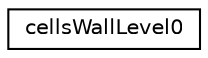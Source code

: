 digraph "Graphical Class Hierarchy"
{
 // LATEX_PDF_SIZE
  edge [fontname="Helvetica",fontsize="10",labelfontname="Helvetica",labelfontsize="10"];
  node [fontname="Helvetica",fontsize="10",shape=record];
  rankdir="LR";
  Node0 [label="cellsWallLevel0",height=0.2,width=0.4,color="black", fillcolor="white", style="filled",URL="$classpFlow_1_1cellsWallLevel0.html",tooltip=" "];
}
